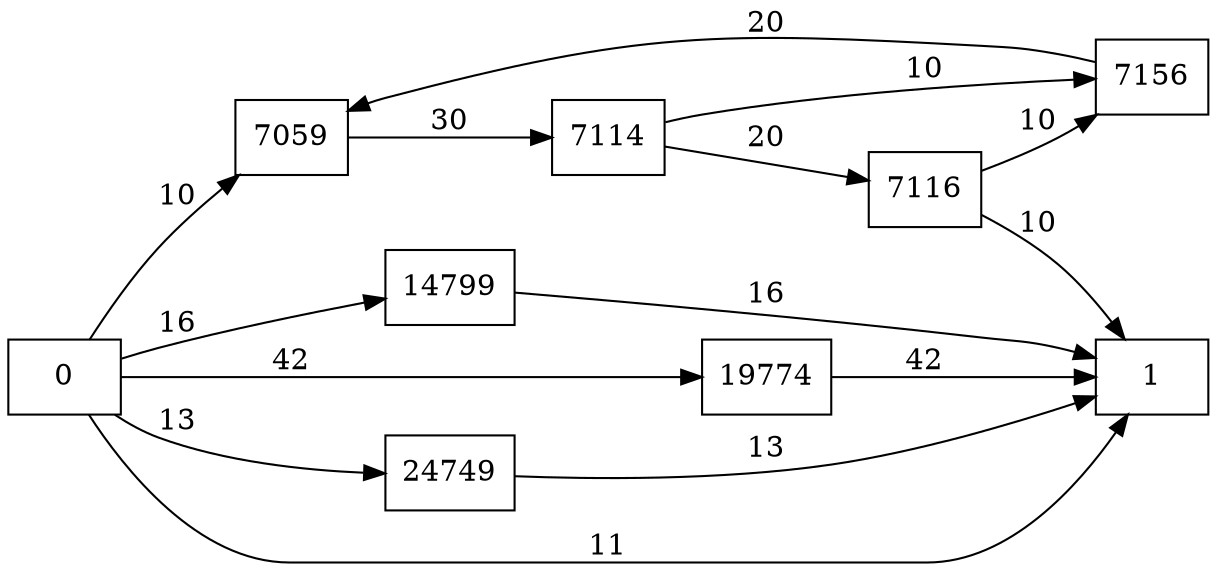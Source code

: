 digraph {
	graph [rankdir=LR]
	node [shape=rectangle]
	7059 -> 7114 [label=30]
	7114 -> 7116 [label=20]
	7114 -> 7156 [label=10]
	7116 -> 7156 [label=10]
	7116 -> 1 [label=10]
	7156 -> 7059 [label=20]
	14799 -> 1 [label=16]
	19774 -> 1 [label=42]
	24749 -> 1 [label=13]
	0 -> 1 [label=11]
	0 -> 7059 [label=10]
	0 -> 14799 [label=16]
	0 -> 19774 [label=42]
	0 -> 24749 [label=13]
}
